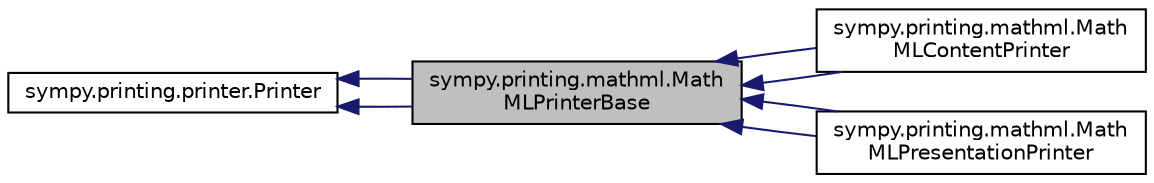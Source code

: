 digraph "sympy.printing.mathml.MathMLPrinterBase"
{
 // LATEX_PDF_SIZE
  edge [fontname="Helvetica",fontsize="10",labelfontname="Helvetica",labelfontsize="10"];
  node [fontname="Helvetica",fontsize="10",shape=record];
  rankdir="LR";
  Node1 [label="sympy.printing.mathml.Math\lMLPrinterBase",height=0.2,width=0.4,color="black", fillcolor="grey75", style="filled", fontcolor="black",tooltip=" "];
  Node2 -> Node1 [dir="back",color="midnightblue",fontsize="10",style="solid",fontname="Helvetica"];
  Node2 [label="sympy.printing.printer.Printer",height=0.2,width=0.4,color="black", fillcolor="white", style="filled",URL="$classsympy_1_1printing_1_1printer_1_1Printer.html",tooltip=" "];
  Node2 -> Node1 [dir="back",color="midnightblue",fontsize="10",style="solid",fontname="Helvetica"];
  Node1 -> Node3 [dir="back",color="midnightblue",fontsize="10",style="solid",fontname="Helvetica"];
  Node3 [label="sympy.printing.mathml.Math\lMLContentPrinter",height=0.2,width=0.4,color="black", fillcolor="white", style="filled",URL="$classsympy_1_1printing_1_1mathml_1_1MathMLContentPrinter.html",tooltip=" "];
  Node1 -> Node3 [dir="back",color="midnightblue",fontsize="10",style="solid",fontname="Helvetica"];
  Node1 -> Node4 [dir="back",color="midnightblue",fontsize="10",style="solid",fontname="Helvetica"];
  Node4 [label="sympy.printing.mathml.Math\lMLPresentationPrinter",height=0.2,width=0.4,color="black", fillcolor="white", style="filled",URL="$classsympy_1_1printing_1_1mathml_1_1MathMLPresentationPrinter.html",tooltip=" "];
  Node1 -> Node4 [dir="back",color="midnightblue",fontsize="10",style="solid",fontname="Helvetica"];
}
